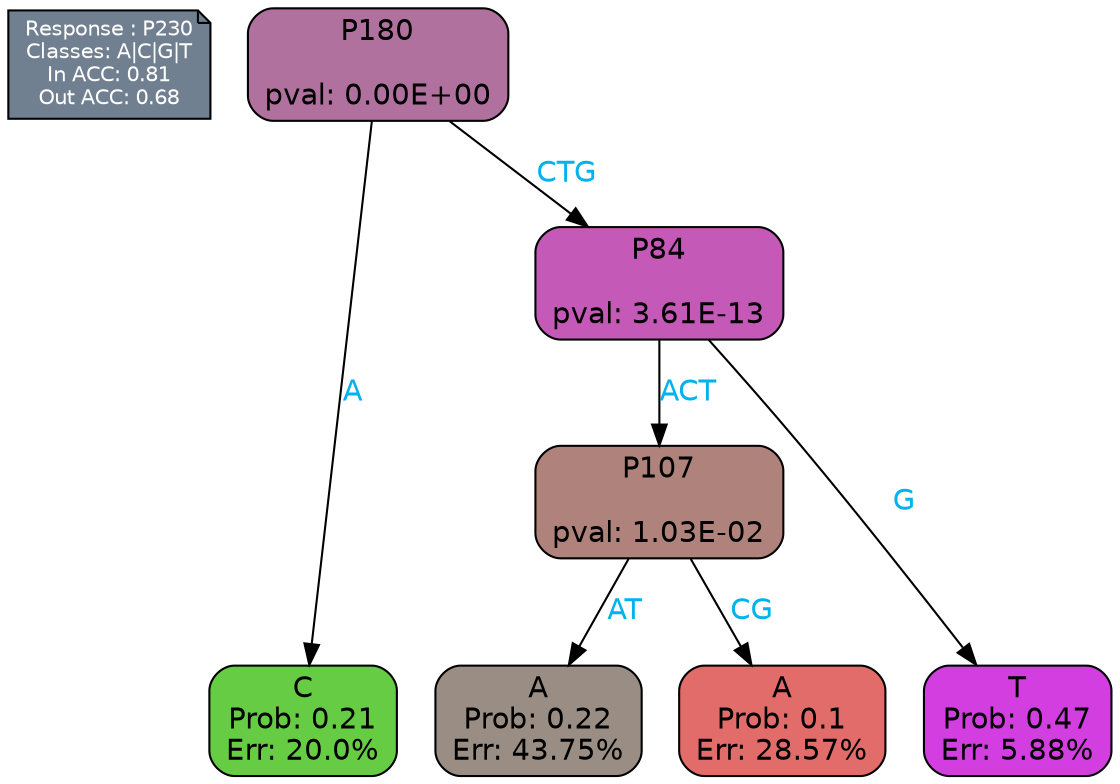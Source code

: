 digraph Tree {
node [shape=box, style="filled, rounded", color="black", fontname=helvetica] ;
graph [ranksep=equally, splines=polylines, bgcolor=transparent, dpi=600] ;
edge [fontname=helvetica] ;
LEGEND [label="Response : P230
Classes: A|C|G|T
In ACC: 0.81
Out ACC: 0.68
",shape=note,align=left,style=filled,fillcolor="slategray",fontcolor="white",fontsize=10];1 [label="P180

pval: 0.00E+00", fillcolor="#b0719f"] ;
2 [label="C
Prob: 0.21
Err: 20.0%", fillcolor="#65cc44"] ;
3 [label="P84

pval: 3.61E-13", fillcolor="#c459b7"] ;
4 [label="P107

pval: 1.03E-02", fillcolor="#af837c"] ;
5 [label="A
Prob: 0.22
Err: 43.75%", fillcolor="#998d84"] ;
6 [label="A
Prob: 0.1
Err: 28.57%", fillcolor="#e16c6a"] ;
7 [label="T
Prob: 0.47
Err: 5.88%", fillcolor="#d23edf"] ;
1 -> 2 [label="A",fontcolor=deepskyblue2] ;
1 -> 3 [label="CTG",fontcolor=deepskyblue2] ;
3 -> 4 [label="ACT",fontcolor=deepskyblue2] ;
3 -> 7 [label="G",fontcolor=deepskyblue2] ;
4 -> 5 [label="AT",fontcolor=deepskyblue2] ;
4 -> 6 [label="CG",fontcolor=deepskyblue2] ;
{rank = same; 2;5;6;7;}{rank = same; LEGEND;1;}}